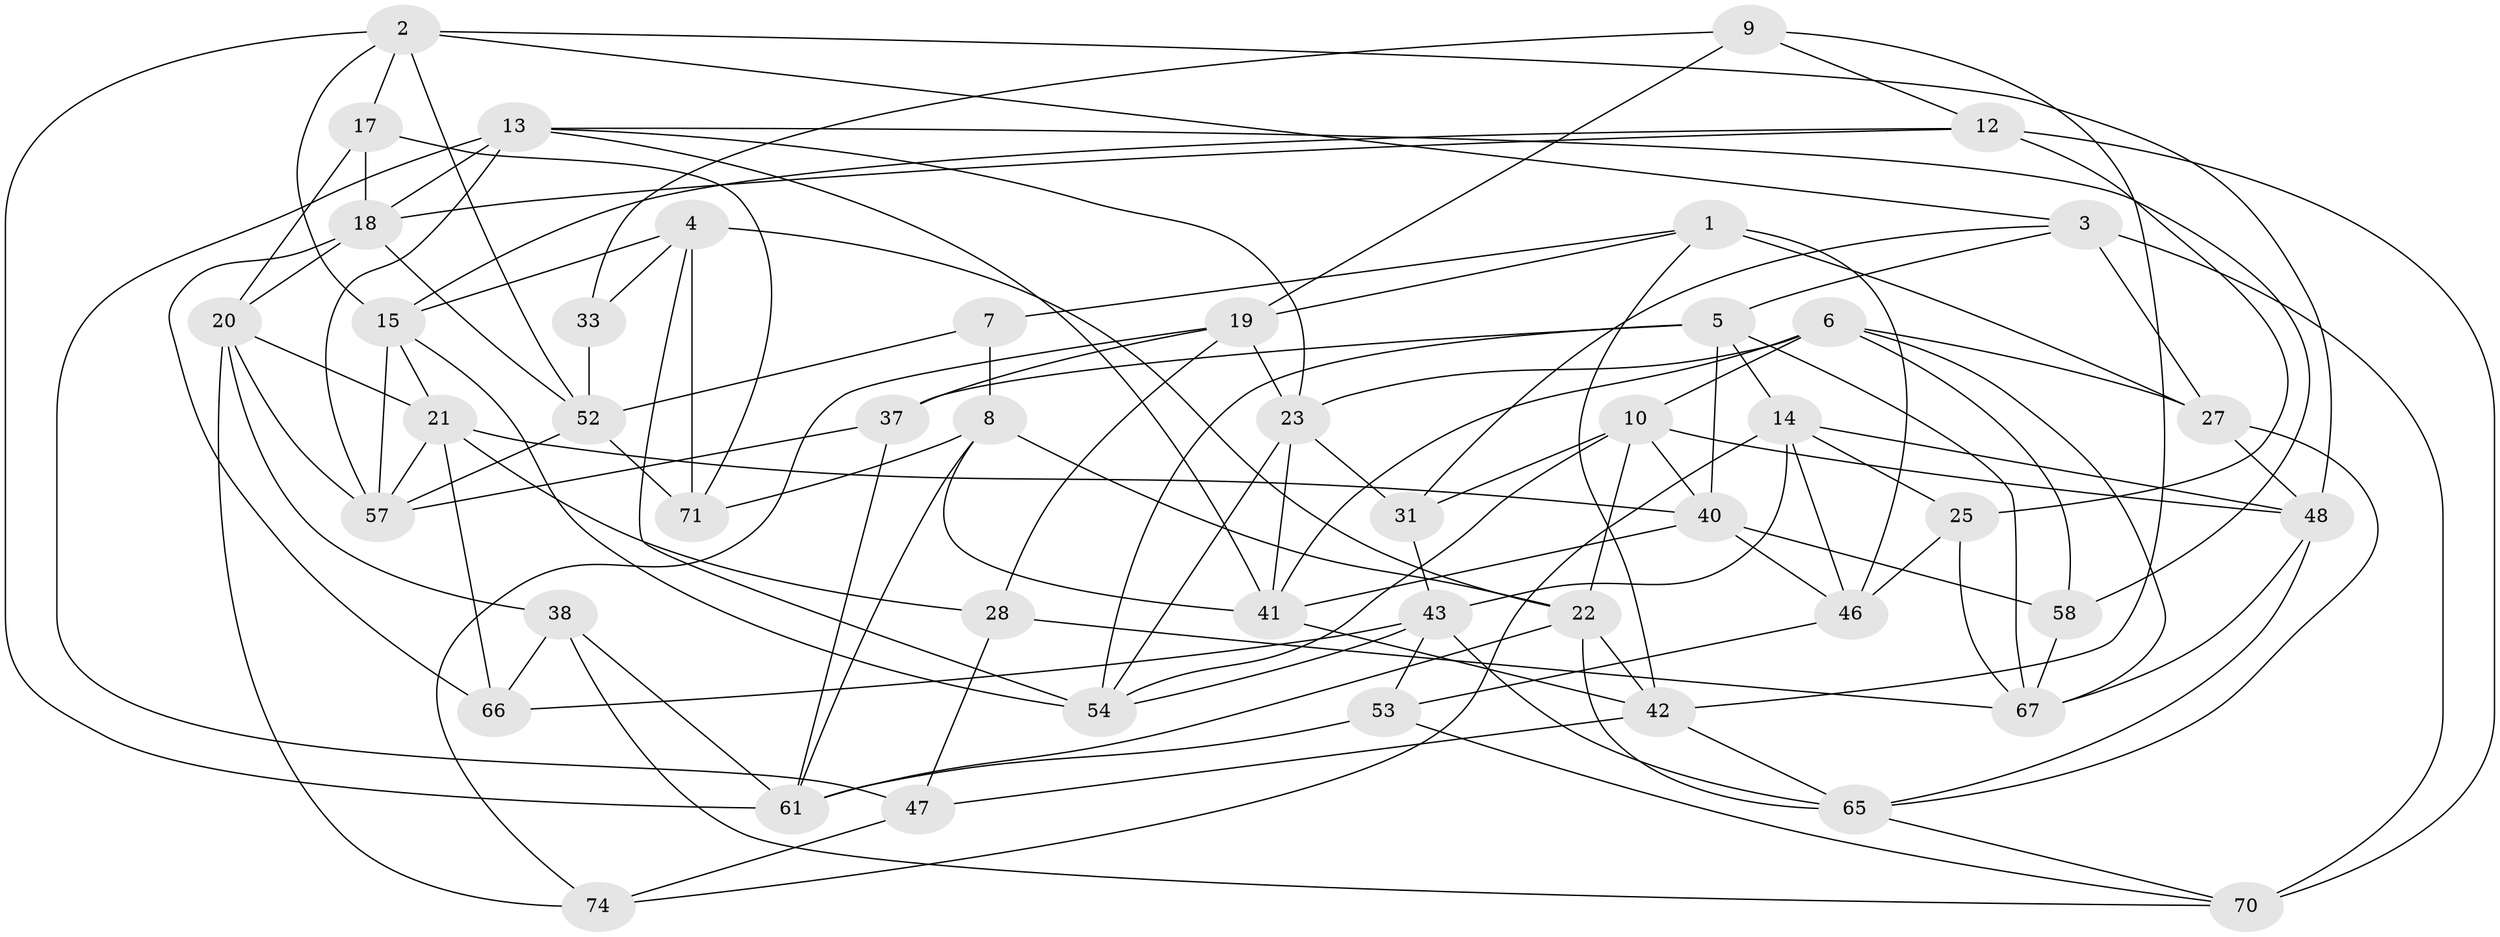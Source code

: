 // original degree distribution, {4: 1.0}
// Generated by graph-tools (version 1.1) at 2025/42/03/06/25 10:42:20]
// undirected, 47 vertices, 121 edges
graph export_dot {
graph [start="1"]
  node [color=gray90,style=filled];
  1 [super="+32"];
  2 [super="+30"];
  3 [super="+26"];
  4 [super="+24"];
  5 [super="+62"];
  6 [super="+39"];
  7;
  8 [super="+11"];
  9;
  10 [super="+72"];
  12 [super="+63"];
  13 [super="+60"];
  14 [super="+49"];
  15 [super="+16"];
  17;
  18 [super="+36"];
  19 [super="+35"];
  20 [super="+51"];
  21 [super="+44"];
  22 [super="+29"];
  23 [super="+34"];
  25;
  27 [super="+78"];
  28;
  31;
  33;
  37;
  38;
  40 [super="+79"];
  41 [super="+50"];
  42 [super="+45"];
  43 [super="+56"];
  46 [super="+77"];
  47;
  48 [super="+55"];
  52 [super="+64"];
  53;
  54 [super="+69"];
  57 [super="+59"];
  58;
  61 [super="+76"];
  65 [super="+75"];
  66;
  67 [super="+68"];
  70 [super="+73"];
  71;
  74;
  1 -- 46 [weight=2];
  1 -- 7;
  1 -- 42;
  1 -- 19;
  1 -- 27;
  2 -- 52;
  2 -- 48;
  2 -- 17;
  2 -- 3;
  2 -- 61;
  2 -- 15;
  3 -- 31;
  3 -- 70;
  3 -- 5;
  3 -- 27 [weight=2];
  4 -- 33 [weight=2];
  4 -- 15;
  4 -- 22;
  4 -- 54;
  4 -- 71;
  5 -- 40;
  5 -- 14;
  5 -- 67;
  5 -- 37;
  5 -- 54;
  6 -- 23;
  6 -- 10;
  6 -- 58;
  6 -- 27;
  6 -- 67;
  6 -- 41;
  7 -- 8 [weight=2];
  7 -- 52;
  8 -- 71;
  8 -- 22;
  8 -- 41;
  8 -- 61;
  9 -- 33;
  9 -- 42;
  9 -- 12;
  9 -- 19;
  10 -- 22;
  10 -- 54;
  10 -- 48;
  10 -- 40;
  10 -- 31;
  12 -- 70 [weight=2];
  12 -- 25;
  12 -- 18;
  12 -- 15;
  13 -- 23;
  13 -- 57;
  13 -- 18;
  13 -- 41;
  13 -- 58;
  13 -- 47;
  14 -- 74;
  14 -- 48;
  14 -- 43;
  14 -- 46;
  14 -- 25;
  15 -- 54;
  15 -- 57;
  15 -- 21;
  17 -- 18;
  17 -- 71;
  17 -- 20;
  18 -- 66;
  18 -- 20;
  18 -- 52;
  19 -- 37;
  19 -- 28;
  19 -- 74;
  19 -- 23;
  20 -- 57;
  20 -- 74;
  20 -- 21;
  20 -- 38;
  21 -- 66;
  21 -- 28;
  21 -- 57;
  21 -- 40;
  22 -- 65;
  22 -- 42;
  22 -- 61;
  23 -- 54;
  23 -- 41;
  23 -- 31;
  25 -- 46;
  25 -- 67;
  27 -- 65;
  27 -- 48;
  28 -- 47;
  28 -- 67;
  31 -- 43;
  33 -- 52;
  37 -- 61;
  37 -- 57;
  38 -- 66;
  38 -- 61;
  38 -- 70;
  40 -- 58;
  40 -- 41;
  40 -- 46;
  41 -- 42;
  42 -- 47;
  42 -- 65;
  43 -- 65;
  43 -- 66;
  43 -- 53;
  43 -- 54;
  46 -- 53;
  47 -- 74;
  48 -- 67;
  48 -- 65;
  52 -- 57;
  52 -- 71;
  53 -- 70;
  53 -- 61;
  58 -- 67;
  65 -- 70;
}
